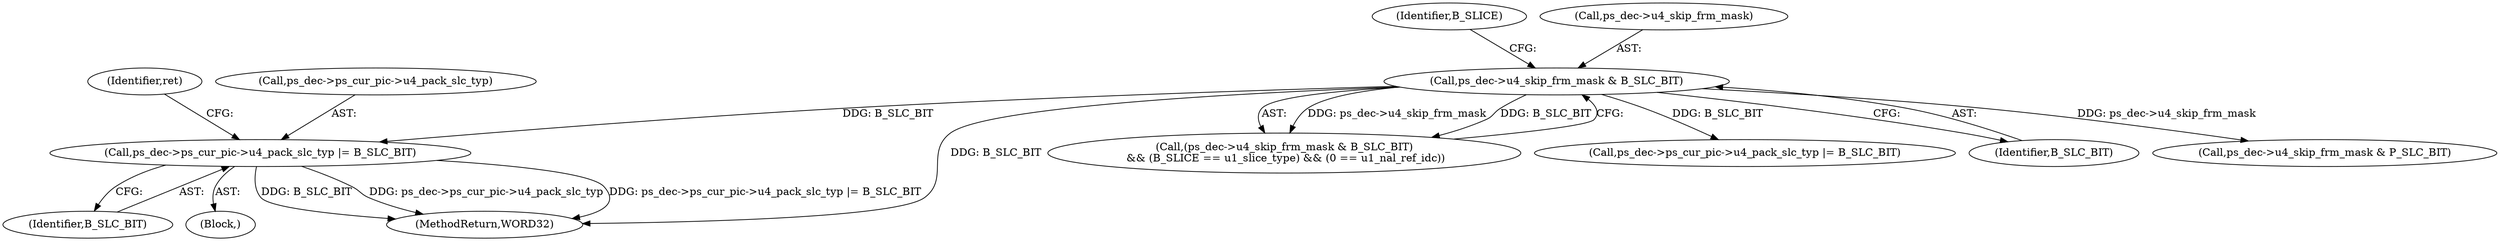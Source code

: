digraph "0_Android_6c327afb263837bc90760c55c6605b26161a4eb9_0@pointer" {
"1002481" [label="(Call,ps_dec->ps_cur_pic->u4_pack_slc_typ |= B_SLC_BIT)"];
"1001815" [label="(Call,ps_dec->u4_skip_frm_mask & B_SLC_BIT)"];
"1001814" [label="(Call,(ps_dec->u4_skip_frm_mask & B_SLC_BIT)\n && (B_SLICE == u1_slice_type) && (0 == u1_nal_ref_idc))"];
"1002489" [label="(Identifier,ret)"];
"1001845" [label="(Call,ps_dec->ps_cur_pic->u4_pack_slc_typ |= B_SLC_BIT)"];
"1001822" [label="(Identifier,B_SLICE)"];
"1001815" [label="(Call,ps_dec->u4_skip_frm_mask & B_SLC_BIT)"];
"1002482" [label="(Call,ps_dec->ps_cur_pic->u4_pack_slc_typ)"];
"1001819" [label="(Identifier,B_SLC_BIT)"];
"1002487" [label="(Identifier,B_SLC_BIT)"];
"1001816" [label="(Call,ps_dec->u4_skip_frm_mask)"];
"1001830" [label="(Call,ps_dec->u4_skip_frm_mask & P_SLC_BIT)"];
"1002480" [label="(Block,)"];
"1002481" [label="(Call,ps_dec->ps_cur_pic->u4_pack_slc_typ |= B_SLC_BIT)"];
"1002606" [label="(MethodReturn,WORD32)"];
"1002481" -> "1002480"  [label="AST: "];
"1002481" -> "1002487"  [label="CFG: "];
"1002482" -> "1002481"  [label="AST: "];
"1002487" -> "1002481"  [label="AST: "];
"1002489" -> "1002481"  [label="CFG: "];
"1002481" -> "1002606"  [label="DDG: B_SLC_BIT"];
"1002481" -> "1002606"  [label="DDG: ps_dec->ps_cur_pic->u4_pack_slc_typ"];
"1002481" -> "1002606"  [label="DDG: ps_dec->ps_cur_pic->u4_pack_slc_typ |= B_SLC_BIT"];
"1001815" -> "1002481"  [label="DDG: B_SLC_BIT"];
"1001815" -> "1001814"  [label="AST: "];
"1001815" -> "1001819"  [label="CFG: "];
"1001816" -> "1001815"  [label="AST: "];
"1001819" -> "1001815"  [label="AST: "];
"1001822" -> "1001815"  [label="CFG: "];
"1001814" -> "1001815"  [label="CFG: "];
"1001815" -> "1002606"  [label="DDG: B_SLC_BIT"];
"1001815" -> "1001814"  [label="DDG: ps_dec->u4_skip_frm_mask"];
"1001815" -> "1001814"  [label="DDG: B_SLC_BIT"];
"1001815" -> "1001830"  [label="DDG: ps_dec->u4_skip_frm_mask"];
"1001815" -> "1001845"  [label="DDG: B_SLC_BIT"];
}
